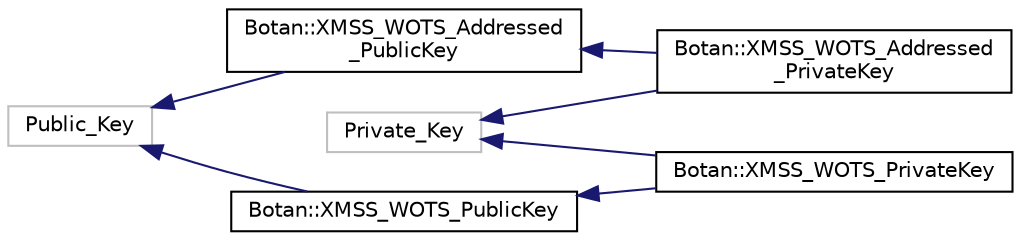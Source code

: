 digraph "Graphical Class Hierarchy"
{
  edge [fontname="Helvetica",fontsize="10",labelfontname="Helvetica",labelfontsize="10"];
  node [fontname="Helvetica",fontsize="10",shape=record];
  rankdir="LR";
  Node304 [label="Private_Key",height=0.2,width=0.4,color="grey75", fillcolor="white", style="filled"];
  Node304 -> Node1 [dir="back",color="midnightblue",fontsize="10",style="solid",fontname="Helvetica"];
  Node1 [label="Botan::XMSS_WOTS_Addressed\l_PrivateKey",height=0.2,width=0.4,color="black", fillcolor="white", style="filled",URL="$class_botan_1_1_x_m_s_s___w_o_t_s___addressed___private_key.html"];
  Node304 -> Node296 [dir="back",color="midnightblue",fontsize="10",style="solid",fontname="Helvetica"];
  Node296 [label="Botan::XMSS_WOTS_PrivateKey",height=0.2,width=0.4,color="black", fillcolor="white", style="filled",URL="$class_botan_1_1_x_m_s_s___w_o_t_s___private_key.html"];
  Node292 [label="Public_Key",height=0.2,width=0.4,color="grey75", fillcolor="white", style="filled"];
  Node292 -> Node0 [dir="back",color="midnightblue",fontsize="10",style="solid",fontname="Helvetica"];
  Node0 [label="Botan::XMSS_WOTS_Addressed\l_PublicKey",height=0.2,width=0.4,color="black", fillcolor="white", style="filled",URL="$class_botan_1_1_x_m_s_s___w_o_t_s___addressed___public_key.html"];
  Node0 -> Node1 [dir="back",color="midnightblue",fontsize="10",style="solid",fontname="Helvetica"];
  Node292 -> Node295 [dir="back",color="midnightblue",fontsize="10",style="solid",fontname="Helvetica"];
  Node295 [label="Botan::XMSS_WOTS_PublicKey",height=0.2,width=0.4,color="black", fillcolor="white", style="filled",URL="$class_botan_1_1_x_m_s_s___w_o_t_s___public_key.html"];
  Node295 -> Node296 [dir="back",color="midnightblue",fontsize="10",style="solid",fontname="Helvetica"];
}
